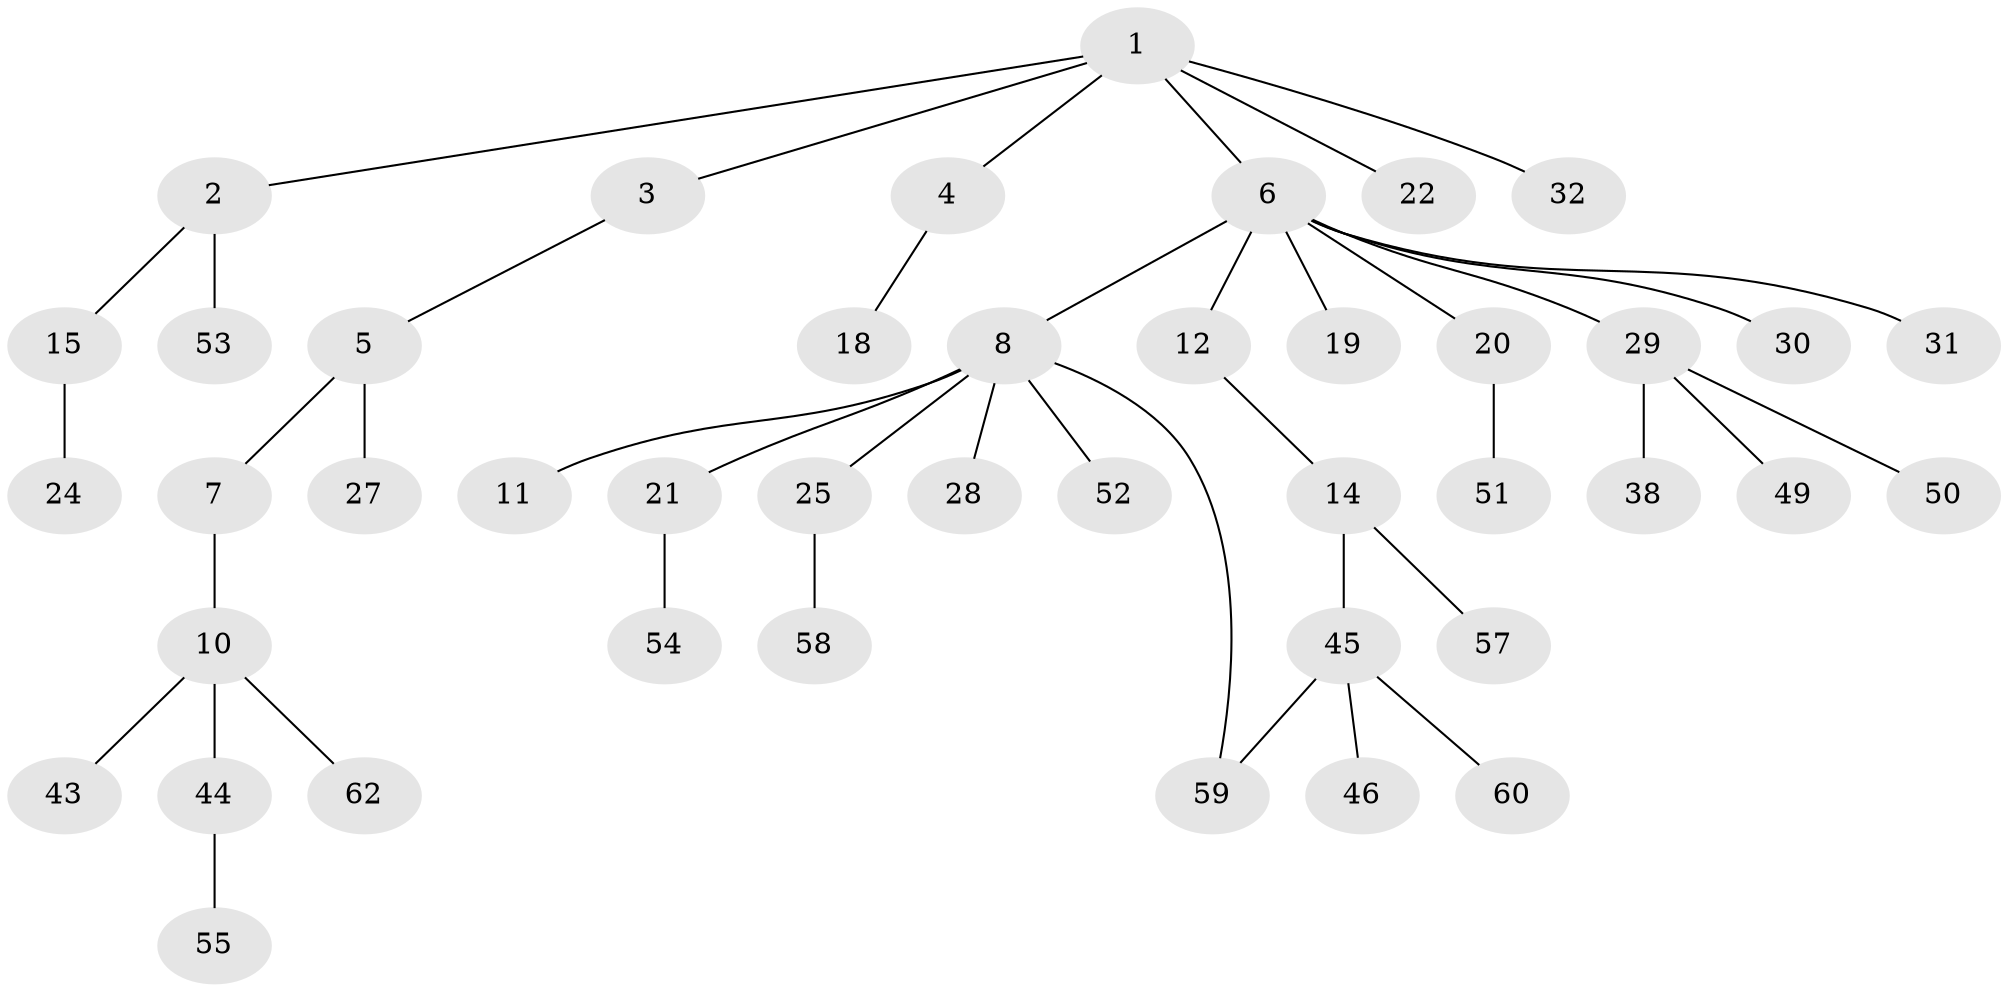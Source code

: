 // Generated by graph-tools (version 1.1) at 2025/23/03/03/25 07:23:33]
// undirected, 43 vertices, 43 edges
graph export_dot {
graph [start="1"]
  node [color=gray90,style=filled];
  1 [super="+9"];
  2;
  3 [super="+36"];
  4 [super="+17"];
  5 [super="+39"];
  6 [super="+13"];
  7 [super="+41"];
  8 [super="+48"];
  10 [super="+34"];
  11;
  12 [super="+40"];
  14 [super="+23"];
  15 [super="+16"];
  18;
  19 [super="+33"];
  20 [super="+26"];
  21 [super="+37"];
  22;
  24;
  25 [super="+42"];
  27;
  28;
  29 [super="+35"];
  30;
  31;
  32;
  38;
  43;
  44 [super="+56"];
  45 [super="+47"];
  46;
  49;
  50;
  51;
  52;
  53 [super="+61"];
  54;
  55;
  57;
  58 [super="+63"];
  59;
  60;
  62;
  1 -- 2;
  1 -- 3;
  1 -- 4;
  1 -- 6;
  1 -- 32;
  1 -- 22;
  2 -- 15;
  2 -- 53;
  3 -- 5;
  4 -- 18;
  5 -- 7;
  5 -- 27;
  6 -- 8;
  6 -- 12;
  6 -- 30;
  6 -- 19;
  6 -- 20;
  6 -- 29;
  6 -- 31;
  7 -- 10;
  8 -- 11;
  8 -- 21;
  8 -- 25;
  8 -- 28;
  8 -- 59;
  8 -- 52;
  10 -- 43;
  10 -- 44;
  10 -- 62;
  12 -- 14;
  14 -- 57;
  14 -- 45;
  15 -- 24;
  20 -- 51;
  21 -- 54;
  25 -- 58;
  29 -- 49;
  29 -- 50;
  29 -- 38;
  44 -- 55;
  45 -- 46;
  45 -- 59;
  45 -- 60;
}
